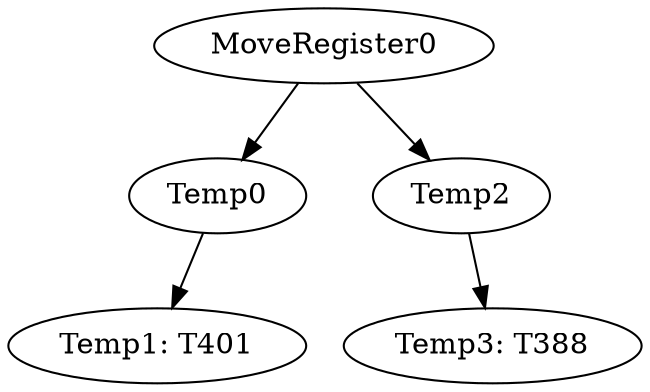 digraph {
	ordering = out;
	MoveRegister0 -> Temp0;
	MoveRegister0 -> Temp2;
	Temp2 -> "Temp3: T388";
	Temp0 -> "Temp1: T401";
}

